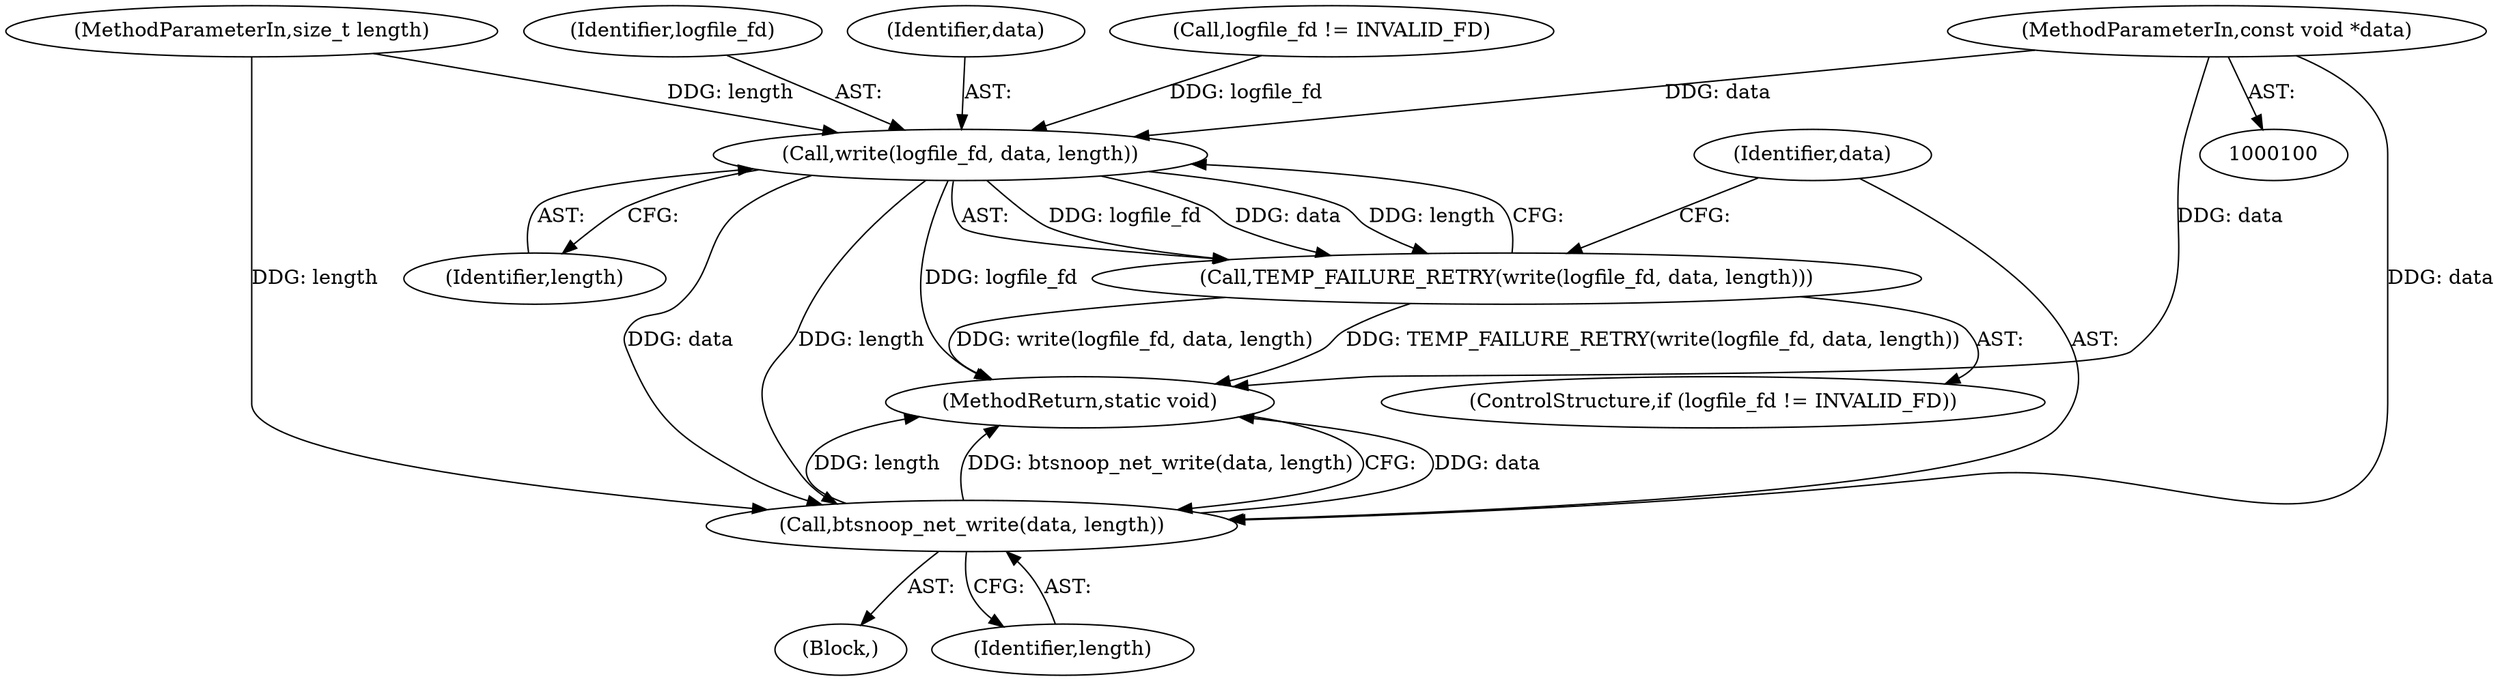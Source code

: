 digraph "0_Android_472271b153c5dc53c28beac55480a8d8434b2d5c_49@pointer" {
"1000101" [label="(MethodParameterIn,const void *data)"];
"1000109" [label="(Call,write(logfile_fd, data, length))"];
"1000108" [label="(Call,TEMP_FAILURE_RETRY(write(logfile_fd, data, length)))"];
"1000113" [label="(Call,btsnoop_net_write(data, length))"];
"1000114" [label="(Identifier,data)"];
"1000105" [label="(Call,logfile_fd != INVALID_FD)"];
"1000101" [label="(MethodParameterIn,const void *data)"];
"1000113" [label="(Call,btsnoop_net_write(data, length))"];
"1000102" [label="(MethodParameterIn,size_t length)"];
"1000104" [label="(ControlStructure,if (logfile_fd != INVALID_FD))"];
"1000108" [label="(Call,TEMP_FAILURE_RETRY(write(logfile_fd, data, length)))"];
"1000103" [label="(Block,)"];
"1000116" [label="(MethodReturn,static void)"];
"1000112" [label="(Identifier,length)"];
"1000110" [label="(Identifier,logfile_fd)"];
"1000111" [label="(Identifier,data)"];
"1000115" [label="(Identifier,length)"];
"1000109" [label="(Call,write(logfile_fd, data, length))"];
"1000101" -> "1000100"  [label="AST: "];
"1000101" -> "1000116"  [label="DDG: data"];
"1000101" -> "1000109"  [label="DDG: data"];
"1000101" -> "1000113"  [label="DDG: data"];
"1000109" -> "1000108"  [label="AST: "];
"1000109" -> "1000112"  [label="CFG: "];
"1000110" -> "1000109"  [label="AST: "];
"1000111" -> "1000109"  [label="AST: "];
"1000112" -> "1000109"  [label="AST: "];
"1000108" -> "1000109"  [label="CFG: "];
"1000109" -> "1000116"  [label="DDG: logfile_fd"];
"1000109" -> "1000108"  [label="DDG: logfile_fd"];
"1000109" -> "1000108"  [label="DDG: data"];
"1000109" -> "1000108"  [label="DDG: length"];
"1000105" -> "1000109"  [label="DDG: logfile_fd"];
"1000102" -> "1000109"  [label="DDG: length"];
"1000109" -> "1000113"  [label="DDG: data"];
"1000109" -> "1000113"  [label="DDG: length"];
"1000108" -> "1000104"  [label="AST: "];
"1000114" -> "1000108"  [label="CFG: "];
"1000108" -> "1000116"  [label="DDG: TEMP_FAILURE_RETRY(write(logfile_fd, data, length))"];
"1000108" -> "1000116"  [label="DDG: write(logfile_fd, data, length)"];
"1000113" -> "1000103"  [label="AST: "];
"1000113" -> "1000115"  [label="CFG: "];
"1000114" -> "1000113"  [label="AST: "];
"1000115" -> "1000113"  [label="AST: "];
"1000116" -> "1000113"  [label="CFG: "];
"1000113" -> "1000116"  [label="DDG: data"];
"1000113" -> "1000116"  [label="DDG: length"];
"1000113" -> "1000116"  [label="DDG: btsnoop_net_write(data, length)"];
"1000102" -> "1000113"  [label="DDG: length"];
}
